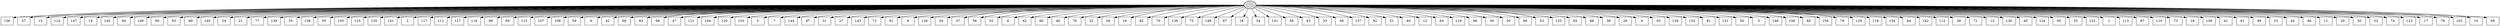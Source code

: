 digraph G {
0[style=filled, fillcolor=grey82, label=""];
1[shape=box,style=filled, fillcolor=white,label="106\n"];
2[shape=box,style=filled, fillcolor=white,label="57\n"];
3[shape=box,style=filled, fillcolor=white,label="15\n"];
4[shape=box,style=filled, fillcolor=white,label="114\n"];
5[shape=box,style=filled, fillcolor=white,label="147\n"];
6[shape=box,style=filled, fillcolor=white,label="14\n"];
7[shape=box,style=filled, fillcolor=white,label="145\n"];
8[shape=box,style=filled, fillcolor=white,label="94\n"];
9[shape=box,style=filled, fillcolor=white,label="149\n"];
10[shape=box,style=filled, fillcolor=white,label="60\n"];
11[shape=box,style=filled, fillcolor=white,label="93\n"];
12[shape=box,style=filled, fillcolor=white,label="89\n"];
13[shape=box,style=filled, fillcolor=white,label="140\n"];
14[shape=box,style=filled, fillcolor=white,label="24\n"];
15[shape=box,style=filled, fillcolor=white,label="21\n"];
16[shape=box,style=filled, fillcolor=white,label="77\n"];
17[shape=box,style=filled, fillcolor=white,label="139\n"];
18[shape=box,style=filled, fillcolor=white,label="35\n"];
19[shape=box,style=filled, fillcolor=white,label="138\n"];
20[shape=box,style=filled, fillcolor=white,label="55\n"];
21[shape=box,style=filled, fillcolor=white,label="105\n"];
22[shape=box,style=filled, fillcolor=white,label="125\n"];
23[shape=box,style=filled, fillcolor=white,label="135\n"];
24[shape=box,style=filled, fillcolor=white,label="101\n"];
25[shape=box,style=filled, fillcolor=white,label="2\n"];
26[shape=box,style=filled, fillcolor=white,label="117\n"];
27[shape=box,style=filled, fillcolor=white,label="111\n"];
28[shape=box,style=filled, fillcolor=white,label="127\n"];
29[shape=box,style=filled, fillcolor=white,label="116\n"];
30[shape=box,style=filled, fillcolor=white,label="86\n"];
31[shape=box,style=filled, fillcolor=white,label="69\n"];
32[shape=box,style=filled, fillcolor=white,label="115\n"];
33[shape=box,style=filled, fillcolor=white,label="107\n"];
34[shape=box,style=filled, fillcolor=white,label="108\n"];
35[shape=box,style=filled, fillcolor=white,label="59\n"];
36[shape=box,style=filled, fillcolor=white,label="9\n"];
37[shape=box,style=filled, fillcolor=white,label="42\n"];
38[shape=box,style=filled, fillcolor=white,label="66\n"];
39[shape=box,style=filled, fillcolor=white,label="83\n"];
40[shape=box,style=filled, fillcolor=white,label="98\n"];
41[shape=box,style=filled, fillcolor=white,label="47\n"];
42[shape=box,style=filled, fillcolor=white,label="121\n"];
43[shape=box,style=filled, fillcolor=white,label="104\n"];
44[shape=box,style=filled, fillcolor=white,label="120\n"];
45[shape=box,style=filled, fillcolor=white,label="103\n"];
46[shape=box,style=filled, fillcolor=white,label="5\n"];
47[shape=box,style=filled, fillcolor=white,label="7\n"];
48[shape=box,style=filled, fillcolor=white,label="144\n"];
49[shape=box,style=filled, fillcolor=white,label="97\n"];
50[shape=box,style=filled, fillcolor=white,label="31\n"];
51[shape=box,style=filled, fillcolor=white,label="27\n"];
52[shape=box,style=filled, fillcolor=white,label="143\n"];
53[shape=box,style=filled, fillcolor=white,label="72\n"];
54[shape=box,style=filled, fillcolor=white,label="91\n"];
55[shape=box,style=filled, fillcolor=white,label="8\n"];
56[shape=box,style=filled, fillcolor=white,label="126\n"];
57[shape=box,style=filled, fillcolor=white,label="54\n"];
58[shape=box,style=filled, fillcolor=white,label="37\n"];
59[shape=box,style=filled, fillcolor=white,label="56\n"];
60[shape=box,style=filled, fillcolor=white,label="52\n"];
61[shape=box,style=filled, fillcolor=white,label="6\n"];
62[shape=box,style=filled, fillcolor=white,label="62\n"];
63[shape=box,style=filled, fillcolor=white,label="80\n"];
64[shape=box,style=filled, fillcolor=white,label="40\n"];
65[shape=box,style=filled, fillcolor=white,label="76\n"];
66[shape=box,style=filled, fillcolor=white,label="22\n"];
67[shape=box,style=filled, fillcolor=white,label="28\n"];
68[shape=box,style=filled, fillcolor=white,label="16\n"];
69[shape=box,style=filled, fillcolor=white,label="82\n"];
70[shape=box,style=filled, fillcolor=white,label="70\n"];
71[shape=box,style=filled, fillcolor=white,label="136\n"];
72[shape=box,style=filled, fillcolor=white,label="75\n"];
73[shape=box,style=filled, fillcolor=white,label="148\n"];
74[shape=box,style=filled, fillcolor=white,label="67\n"];
75[shape=box,style=filled, fillcolor=white,label="18\n"];
76[shape=box,style=filled, fillcolor=white,label="34\n"];
77[shape=box,style=filled, fillcolor=white,label="141\n"];
78[shape=box,style=filled, fillcolor=white,label="58\n"];
79[shape=box,style=filled, fillcolor=white,label="43\n"];
80[shape=box,style=filled, fillcolor=white,label="33\n"];
81[shape=box,style=filled, fillcolor=white,label="48\n"];
82[shape=box,style=filled, fillcolor=white,label="137\n"];
83[shape=box,style=filled, fillcolor=white,label="92\n"];
84[shape=box,style=filled, fillcolor=white,label="51\n"];
85[shape=box,style=filled, fillcolor=white,label="49\n"];
86[shape=box,style=filled, fillcolor=white,label="12\n"];
87[shape=box,style=filled, fillcolor=white,label="64\n"];
88[shape=box,style=filled, fillcolor=white,label="119\n"];
89[shape=box,style=filled, fillcolor=white,label="96\n"];
90[shape=box,style=filled, fillcolor=white,label="39\n"];
91[shape=box,style=filled, fillcolor=white,label="20\n"];
92[shape=box,style=filled, fillcolor=white,label="90\n"];
93[shape=box,style=filled, fillcolor=white,label="53\n"];
94[shape=box,style=filled, fillcolor=white,label="133\n"];
95[shape=box,style=filled, fillcolor=white,label="65\n"];
96[shape=box,style=filled, fillcolor=white,label="88\n"];
97[shape=box,style=filled, fillcolor=white,label="36\n"];
98[shape=box,style=filled, fillcolor=white,label="26\n"];
99[shape=box,style=filled, fillcolor=white,label="4\n"];
100[shape=box,style=filled, fillcolor=white,label="63\n"];
101[shape=box,style=filled, fillcolor=white,label="128\n"];
102[shape=box,style=filled, fillcolor=white,label="132\n"];
103[shape=box,style=filled, fillcolor=white,label="81\n"];
104[shape=box,style=filled, fillcolor=white,label="131\n"];
105[shape=box,style=filled, fillcolor=white,label="50\n"];
106[shape=box,style=filled, fillcolor=white,label="3\n"];
107[shape=box,style=filled, fillcolor=white,label="146\n"];
108[shape=box,style=filled, fillcolor=white,label="100\n"];
109[shape=box,style=filled, fillcolor=white,label="85\n"];
110[shape=box,style=filled, fillcolor=white,label="150\n"];
111[shape=box,style=filled, fillcolor=white,label="78\n"];
112[shape=box,style=filled, fillcolor=white,label="129\n"];
113[shape=box,style=filled, fillcolor=white,label="118\n"];
114[shape=box,style=filled, fillcolor=white,label="134\n"];
115[shape=box,style=filled, fillcolor=white,label="84\n"];
116[shape=box,style=filled, fillcolor=white,label="142\n"];
117[shape=box,style=filled, fillcolor=white,label="112\n"];
118[shape=box,style=filled, fillcolor=white,label="38\n"];
119[shape=box,style=filled, fillcolor=white,label="71\n"];
120[shape=box,style=filled, fillcolor=white,label="13\n"];
121[shape=box,style=filled, fillcolor=white,label="130\n"];
122[shape=box,style=filled, fillcolor=white,label="45\n"];
123[shape=box,style=filled, fillcolor=white,label="124\n"];
124[shape=box,style=filled, fillcolor=white,label="95\n"];
125[shape=box,style=filled, fillcolor=white,label="25\n"];
126[shape=box,style=filled, fillcolor=white,label="122\n"];
127[shape=box,style=filled, fillcolor=white,label="1\n"];
128[shape=box,style=filled, fillcolor=white,label="113\n"];
129[shape=box,style=filled, fillcolor=white,label="87\n"];
130[shape=box,style=filled, fillcolor=white,label="110\n"];
131[shape=box,style=filled, fillcolor=white,label="73\n"];
132[shape=box,style=filled, fillcolor=white,label="19\n"];
133[shape=box,style=filled, fillcolor=white,label="109\n"];
134[shape=box,style=filled, fillcolor=white,label="41\n"];
135[shape=box,style=filled, fillcolor=white,label="61\n"];
136[shape=box,style=filled, fillcolor=white,label="99\n"];
137[shape=box,style=filled, fillcolor=white,label="23\n"];
138[shape=box,style=filled, fillcolor=white,label="44\n"];
139[shape=box,style=filled, fillcolor=white,label="46\n"];
140[shape=box,style=filled, fillcolor=white,label="11\n"];
141[shape=box,style=filled, fillcolor=white,label="29\n"];
142[shape=box,style=filled, fillcolor=white,label="30\n"];
143[shape=box,style=filled, fillcolor=white,label="32\n"];
144[shape=box,style=filled, fillcolor=white,label="74\n"];
145[shape=box,style=filled, fillcolor=white,label="123\n"];
146[shape=box,style=filled, fillcolor=white,label="17\n"];
147[shape=box,style=filled, fillcolor=white,label="79\n"];
148[shape=box,style=filled, fillcolor=white,label="102\n"];
149[shape=box,style=filled, fillcolor=white,label="10\n"];
150[shape=box,style=filled, fillcolor=white,label="68\n"];
0->1 ;
0->2 ;
0->3 ;
0->4 ;
0->5 ;
0->6 ;
0->7 ;
0->8 ;
0->9 ;
0->10 ;
0->11 ;
0->12 ;
0->13 ;
0->14 ;
0->15 ;
0->16 ;
0->17 ;
0->18 ;
0->19 ;
0->20 ;
0->21 ;
0->22 ;
0->23 ;
0->24 ;
0->25 ;
0->26 ;
0->27 ;
0->28 ;
0->29 ;
0->30 ;
0->31 ;
0->32 ;
0->33 ;
0->34 ;
0->35 ;
0->36 ;
0->37 ;
0->38 ;
0->39 ;
0->40 ;
0->41 ;
0->42 ;
0->43 ;
0->44 ;
0->45 ;
0->46 ;
0->47 ;
0->48 ;
0->49 ;
0->50 ;
0->51 ;
0->52 ;
0->53 ;
0->54 ;
0->55 ;
0->56 ;
0->57 ;
0->58 ;
0->59 ;
0->60 ;
0->61 ;
0->62 ;
0->63 ;
0->64 ;
0->65 ;
0->66 ;
0->67 ;
0->68 ;
0->69 ;
0->70 ;
0->71 ;
0->72 ;
0->73 ;
0->74 ;
0->75 ;
0->76 ;
0->77 ;
0->78 ;
0->79 ;
0->80 ;
0->81 ;
0->82 ;
0->83 ;
0->84 ;
0->85 ;
0->86 ;
0->87 ;
0->88 ;
0->89 ;
0->90 ;
0->91 ;
0->92 ;
0->93 ;
0->94 ;
0->95 ;
0->96 ;
0->97 ;
0->98 ;
0->99 ;
0->100 ;
0->101 ;
0->102 ;
0->103 ;
0->104 ;
0->105 ;
0->106 ;
0->107 ;
0->108 ;
0->109 ;
0->110 ;
0->111 ;
0->112 ;
0->113 ;
0->114 ;
0->115 ;
0->116 ;
0->117 ;
0->118 ;
0->119 ;
0->120 ;
0->121 ;
0->122 ;
0->123 ;
0->124 ;
0->125 ;
0->126 ;
0->127 ;
0->128 ;
0->129 ;
0->130 ;
0->131 ;
0->132 ;
0->133 ;
0->134 ;
0->135 ;
0->136 ;
0->137 ;
0->138 ;
0->139 ;
0->140 ;
0->141 ;
0->142 ;
0->143 ;
0->144 ;
0->145 ;
0->146 ;
0->147 ;
0->148 ;
0->149 ;
0->150 ;
}
